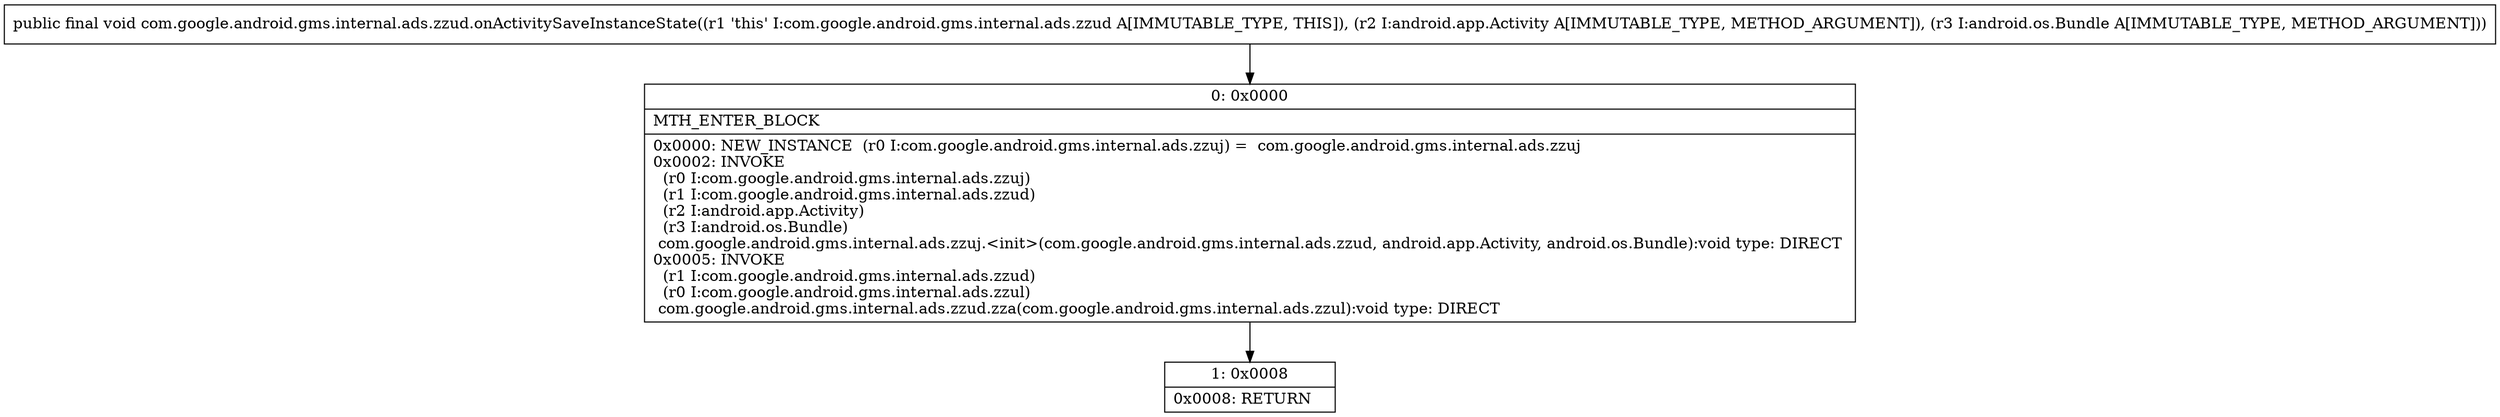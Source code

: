 digraph "CFG forcom.google.android.gms.internal.ads.zzud.onActivitySaveInstanceState(Landroid\/app\/Activity;Landroid\/os\/Bundle;)V" {
Node_0 [shape=record,label="{0\:\ 0x0000|MTH_ENTER_BLOCK\l|0x0000: NEW_INSTANCE  (r0 I:com.google.android.gms.internal.ads.zzuj) =  com.google.android.gms.internal.ads.zzuj \l0x0002: INVOKE  \l  (r0 I:com.google.android.gms.internal.ads.zzuj)\l  (r1 I:com.google.android.gms.internal.ads.zzud)\l  (r2 I:android.app.Activity)\l  (r3 I:android.os.Bundle)\l com.google.android.gms.internal.ads.zzuj.\<init\>(com.google.android.gms.internal.ads.zzud, android.app.Activity, android.os.Bundle):void type: DIRECT \l0x0005: INVOKE  \l  (r1 I:com.google.android.gms.internal.ads.zzud)\l  (r0 I:com.google.android.gms.internal.ads.zzul)\l com.google.android.gms.internal.ads.zzud.zza(com.google.android.gms.internal.ads.zzul):void type: DIRECT \l}"];
Node_1 [shape=record,label="{1\:\ 0x0008|0x0008: RETURN   \l}"];
MethodNode[shape=record,label="{public final void com.google.android.gms.internal.ads.zzud.onActivitySaveInstanceState((r1 'this' I:com.google.android.gms.internal.ads.zzud A[IMMUTABLE_TYPE, THIS]), (r2 I:android.app.Activity A[IMMUTABLE_TYPE, METHOD_ARGUMENT]), (r3 I:android.os.Bundle A[IMMUTABLE_TYPE, METHOD_ARGUMENT])) }"];
MethodNode -> Node_0;
Node_0 -> Node_1;
}

